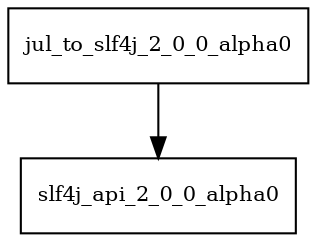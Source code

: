 digraph jul_to_slf4j_2_0_0_alpha0_dependencies {
  node [shape = box, fontsize=10.0];
  jul_to_slf4j_2_0_0_alpha0 -> slf4j_api_2_0_0_alpha0;
}
